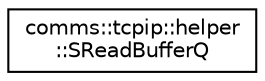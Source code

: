 digraph "Graphical Class Hierarchy"
{
 // LATEX_PDF_SIZE
  edge [fontname="Helvetica",fontsize="10",labelfontname="Helvetica",labelfontsize="10"];
  node [fontname="Helvetica",fontsize="10",shape=record];
  rankdir="LR";
  Node0 [label="comms::tcpip::helper\l::SReadBufferQ",height=0.2,width=0.4,color="black", fillcolor="white", style="filled",URL="$structcomms_1_1tcpip_1_1helper_1_1SReadBufferQ.html",tooltip=" "];
}

